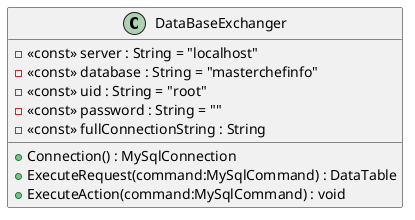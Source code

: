@startuml
class DataBaseExchanger {
    - <<const>> server : String = "localhost"
    - <<const>> database : String = "masterchefinfo"
    - <<const>> uid : String = "root"
    - <<const>> password : String = ""
    - <<const>> fullConnectionString : String
    + Connection() : MySqlConnection
    + ExecuteRequest(command:MySqlCommand) : DataTable
    + ExecuteAction(command:MySqlCommand) : void
}
@enduml
